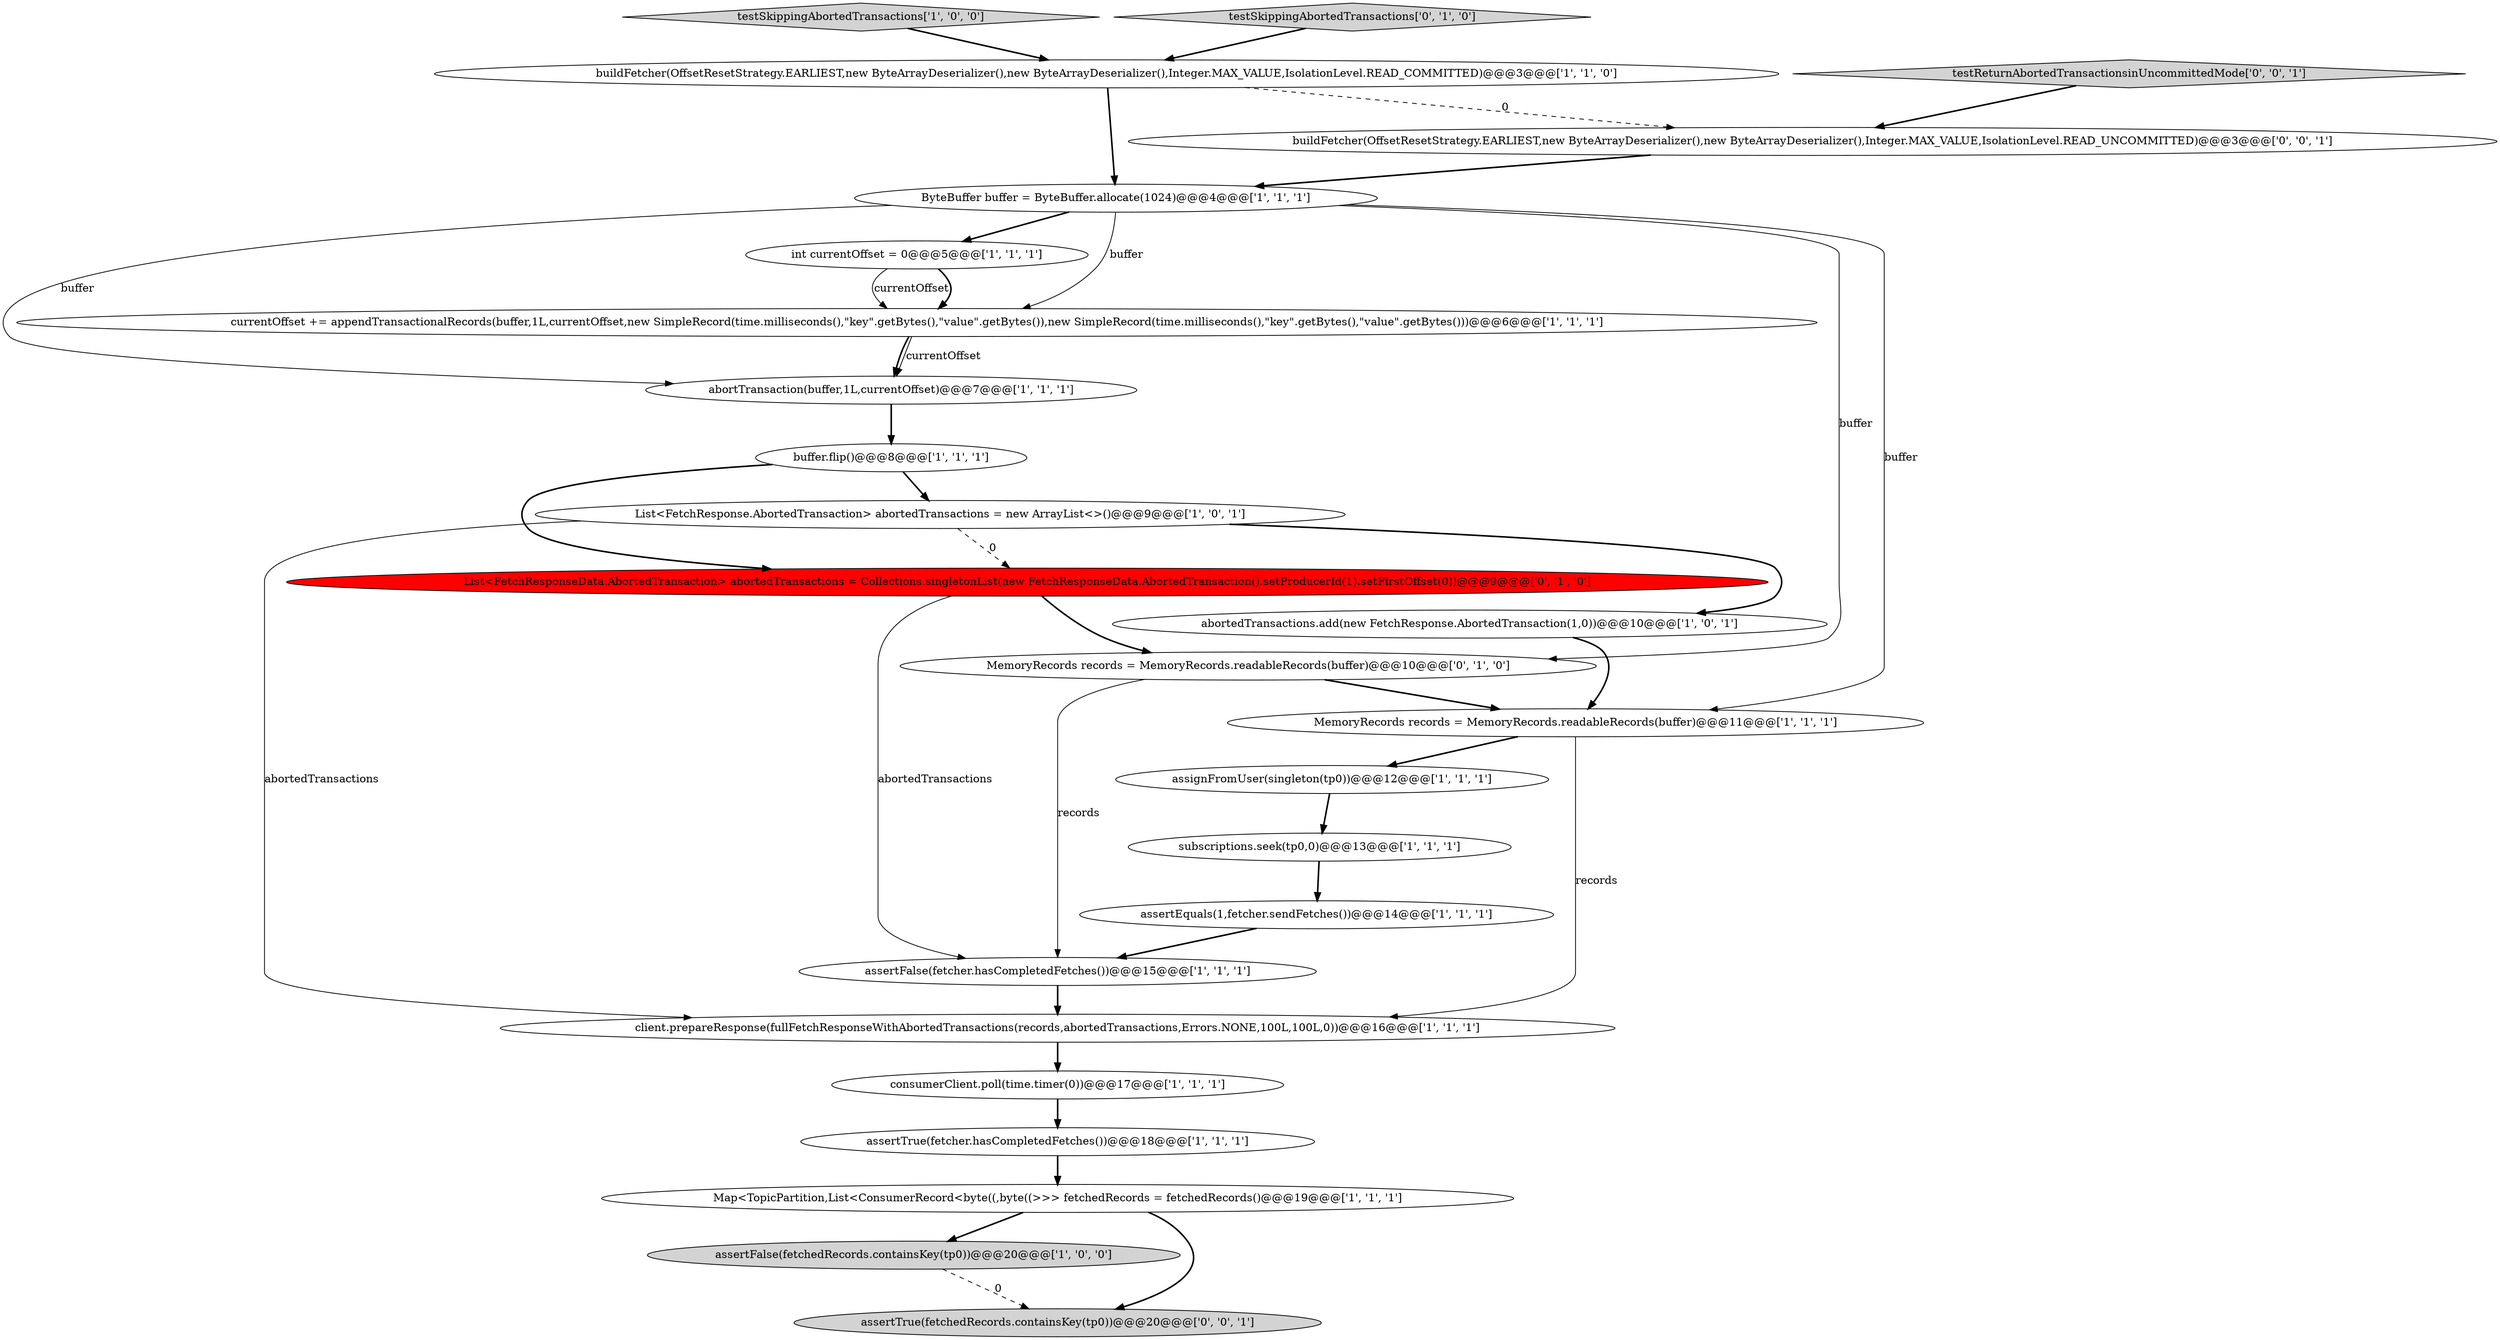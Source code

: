 digraph {
21 [style = filled, label = "List<FetchResponseData.AbortedTransaction> abortedTransactions = Collections.singletonList(new FetchResponseData.AbortedTransaction().setProducerId(1).setFirstOffset(0))@@@9@@@['0', '1', '0']", fillcolor = red, shape = ellipse image = "AAA1AAABBB2BBB"];
18 [style = filled, label = "abortTransaction(buffer,1L,currentOffset)@@@7@@@['1', '1', '1']", fillcolor = white, shape = ellipse image = "AAA0AAABBB1BBB"];
5 [style = filled, label = "assertEquals(1,fetcher.sendFetches())@@@14@@@['1', '1', '1']", fillcolor = white, shape = ellipse image = "AAA0AAABBB1BBB"];
10 [style = filled, label = "currentOffset += appendTransactionalRecords(buffer,1L,currentOffset,new SimpleRecord(time.milliseconds(),\"key\".getBytes(),\"value\".getBytes()),new SimpleRecord(time.milliseconds(),\"key\".getBytes(),\"value\".getBytes()))@@@6@@@['1', '1', '1']", fillcolor = white, shape = ellipse image = "AAA0AAABBB1BBB"];
11 [style = filled, label = "MemoryRecords records = MemoryRecords.readableRecords(buffer)@@@11@@@['1', '1', '1']", fillcolor = white, shape = ellipse image = "AAA0AAABBB1BBB"];
2 [style = filled, label = "testSkippingAbortedTransactions['1', '0', '0']", fillcolor = lightgray, shape = diamond image = "AAA0AAABBB1BBB"];
15 [style = filled, label = "int currentOffset = 0@@@5@@@['1', '1', '1']", fillcolor = white, shape = ellipse image = "AAA0AAABBB1BBB"];
14 [style = filled, label = "assertTrue(fetcher.hasCompletedFetches())@@@18@@@['1', '1', '1']", fillcolor = white, shape = ellipse image = "AAA0AAABBB1BBB"];
17 [style = filled, label = "assignFromUser(singleton(tp0))@@@12@@@['1', '1', '1']", fillcolor = white, shape = ellipse image = "AAA0AAABBB1BBB"];
19 [style = filled, label = "testSkippingAbortedTransactions['0', '1', '0']", fillcolor = lightgray, shape = diamond image = "AAA0AAABBB2BBB"];
8 [style = filled, label = "client.prepareResponse(fullFetchResponseWithAbortedTransactions(records,abortedTransactions,Errors.NONE,100L,100L,0))@@@16@@@['1', '1', '1']", fillcolor = white, shape = ellipse image = "AAA0AAABBB1BBB"];
3 [style = filled, label = "List<FetchResponse.AbortedTransaction> abortedTransactions = new ArrayList<>()@@@9@@@['1', '0', '1']", fillcolor = white, shape = ellipse image = "AAA0AAABBB1BBB"];
9 [style = filled, label = "buildFetcher(OffsetResetStrategy.EARLIEST,new ByteArrayDeserializer(),new ByteArrayDeserializer(),Integer.MAX_VALUE,IsolationLevel.READ_COMMITTED)@@@3@@@['1', '1', '0']", fillcolor = white, shape = ellipse image = "AAA0AAABBB1BBB"];
16 [style = filled, label = "buffer.flip()@@@8@@@['1', '1', '1']", fillcolor = white, shape = ellipse image = "AAA0AAABBB1BBB"];
20 [style = filled, label = "MemoryRecords records = MemoryRecords.readableRecords(buffer)@@@10@@@['0', '1', '0']", fillcolor = white, shape = ellipse image = "AAA0AAABBB2BBB"];
4 [style = filled, label = "subscriptions.seek(tp0,0)@@@13@@@['1', '1', '1']", fillcolor = white, shape = ellipse image = "AAA0AAABBB1BBB"];
6 [style = filled, label = "abortedTransactions.add(new FetchResponse.AbortedTransaction(1,0))@@@10@@@['1', '0', '1']", fillcolor = white, shape = ellipse image = "AAA0AAABBB1BBB"];
24 [style = filled, label = "assertTrue(fetchedRecords.containsKey(tp0))@@@20@@@['0', '0', '1']", fillcolor = lightgray, shape = ellipse image = "AAA0AAABBB3BBB"];
7 [style = filled, label = "assertFalse(fetcher.hasCompletedFetches())@@@15@@@['1', '1', '1']", fillcolor = white, shape = ellipse image = "AAA0AAABBB1BBB"];
23 [style = filled, label = "testReturnAbortedTransactionsinUncommittedMode['0', '0', '1']", fillcolor = lightgray, shape = diamond image = "AAA0AAABBB3BBB"];
0 [style = filled, label = "assertFalse(fetchedRecords.containsKey(tp0))@@@20@@@['1', '0', '0']", fillcolor = lightgray, shape = ellipse image = "AAA0AAABBB1BBB"];
13 [style = filled, label = "consumerClient.poll(time.timer(0))@@@17@@@['1', '1', '1']", fillcolor = white, shape = ellipse image = "AAA0AAABBB1BBB"];
22 [style = filled, label = "buildFetcher(OffsetResetStrategy.EARLIEST,new ByteArrayDeserializer(),new ByteArrayDeserializer(),Integer.MAX_VALUE,IsolationLevel.READ_UNCOMMITTED)@@@3@@@['0', '0', '1']", fillcolor = white, shape = ellipse image = "AAA0AAABBB3BBB"];
12 [style = filled, label = "ByteBuffer buffer = ByteBuffer.allocate(1024)@@@4@@@['1', '1', '1']", fillcolor = white, shape = ellipse image = "AAA0AAABBB1BBB"];
1 [style = filled, label = "Map<TopicPartition,List<ConsumerRecord<byte((,byte((>>> fetchedRecords = fetchedRecords()@@@19@@@['1', '1', '1']", fillcolor = white, shape = ellipse image = "AAA0AAABBB1BBB"];
15->10 [style = solid, label="currentOffset"];
16->3 [style = bold, label=""];
10->18 [style = bold, label=""];
12->18 [style = solid, label="buffer"];
21->7 [style = solid, label="abortedTransactions"];
15->10 [style = bold, label=""];
3->21 [style = dashed, label="0"];
11->8 [style = solid, label="records"];
12->15 [style = bold, label=""];
3->8 [style = solid, label="abortedTransactions"];
3->6 [style = bold, label=""];
12->20 [style = solid, label="buffer"];
9->22 [style = dashed, label="0"];
1->0 [style = bold, label=""];
2->9 [style = bold, label=""];
10->18 [style = solid, label="currentOffset"];
7->8 [style = bold, label=""];
12->11 [style = solid, label="buffer"];
14->1 [style = bold, label=""];
12->10 [style = solid, label="buffer"];
23->22 [style = bold, label=""];
21->20 [style = bold, label=""];
19->9 [style = bold, label=""];
1->24 [style = bold, label=""];
16->21 [style = bold, label=""];
22->12 [style = bold, label=""];
6->11 [style = bold, label=""];
0->24 [style = dashed, label="0"];
11->17 [style = bold, label=""];
5->7 [style = bold, label=""];
20->7 [style = solid, label="records"];
9->12 [style = bold, label=""];
4->5 [style = bold, label=""];
13->14 [style = bold, label=""];
17->4 [style = bold, label=""];
8->13 [style = bold, label=""];
20->11 [style = bold, label=""];
18->16 [style = bold, label=""];
}
